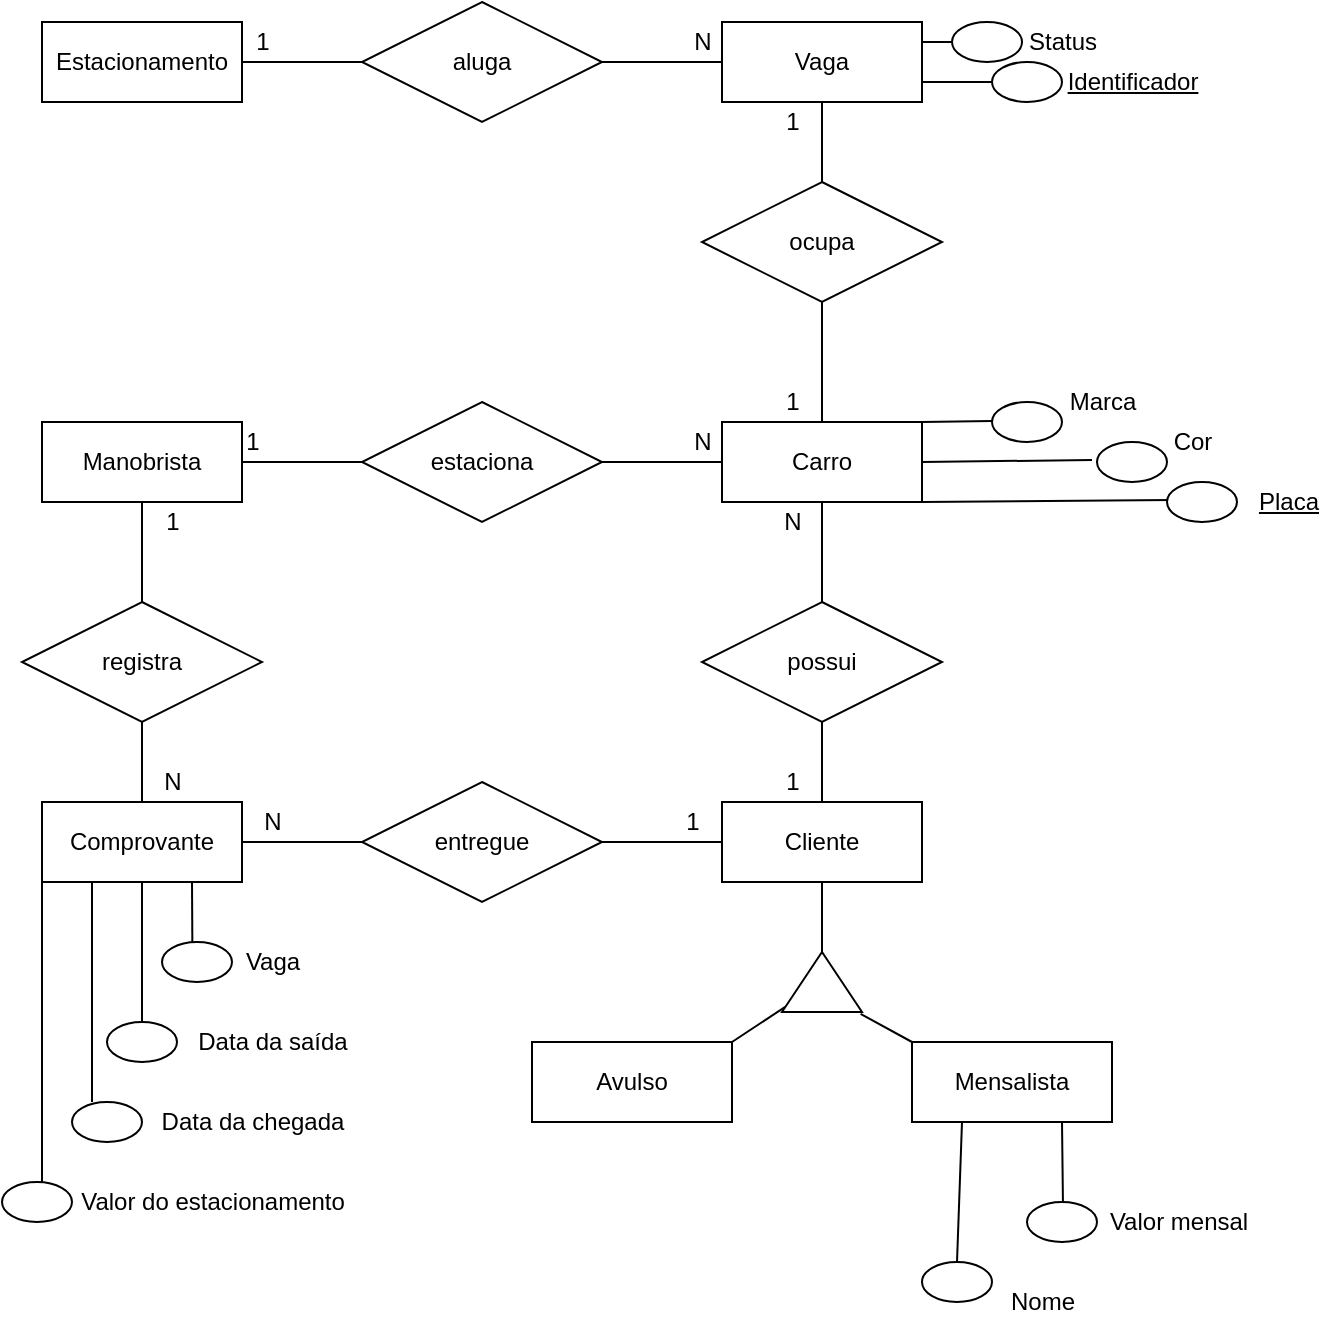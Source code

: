 <mxfile version="15.3.2" type="github">
  <diagram id="R2lEEEUBdFMjLlhIrx00" name="Page-1">
    <mxGraphModel dx="1240" dy="689" grid="1" gridSize="10" guides="1" tooltips="1" connect="1" arrows="1" fold="1" page="1" pageScale="1" pageWidth="850" pageHeight="1100" math="0" shadow="0" extFonts="Permanent Marker^https://fonts.googleapis.com/css?family=Permanent+Marker">
      <root>
        <mxCell id="0" />
        <mxCell id="1" parent="0" />
        <mxCell id="X2AATns9l1-VeJkWj69G-20" style="edgeStyle=orthogonalEdgeStyle;rounded=0;orthogonalLoop=1;jettySize=auto;html=1;endArrow=none;endFill=0;" edge="1" parent="1" source="X2AATns9l1-VeJkWj69G-4" target="X2AATns9l1-VeJkWj69G-9">
          <mxGeometry relative="1" as="geometry" />
        </mxCell>
        <mxCell id="X2AATns9l1-VeJkWj69G-4" value="Estacionamento" style="whiteSpace=wrap;html=1;align=center;" vertex="1" parent="1">
          <mxGeometry x="205" y="50" width="100" height="40" as="geometry" />
        </mxCell>
        <mxCell id="X2AATns9l1-VeJkWj69G-24" style="edgeStyle=orthogonalEdgeStyle;rounded=0;orthogonalLoop=1;jettySize=auto;html=1;exitX=0.5;exitY=1;exitDx=0;exitDy=0;entryX=0.5;entryY=0;entryDx=0;entryDy=0;endArrow=none;endFill=0;" edge="1" parent="1" source="X2AATns9l1-VeJkWj69G-5" target="X2AATns9l1-VeJkWj69G-10">
          <mxGeometry relative="1" as="geometry" />
        </mxCell>
        <mxCell id="X2AATns9l1-VeJkWj69G-60" style="edgeStyle=none;rounded=0;orthogonalLoop=1;jettySize=auto;html=1;exitX=1;exitY=0.75;exitDx=0;exitDy=0;endArrow=none;endFill=0;" edge="1" parent="1" source="X2AATns9l1-VeJkWj69G-5">
          <mxGeometry relative="1" as="geometry">
            <mxPoint x="680" y="80.059" as="targetPoint" />
          </mxGeometry>
        </mxCell>
        <mxCell id="X2AATns9l1-VeJkWj69G-65" style="edgeStyle=none;rounded=0;orthogonalLoop=1;jettySize=auto;html=1;exitX=1;exitY=0.25;exitDx=0;exitDy=0;endArrow=none;endFill=0;" edge="1" parent="1" source="X2AATns9l1-VeJkWj69G-5">
          <mxGeometry relative="1" as="geometry">
            <mxPoint x="660" y="60.059" as="targetPoint" />
          </mxGeometry>
        </mxCell>
        <mxCell id="X2AATns9l1-VeJkWj69G-5" value="Vaga" style="whiteSpace=wrap;html=1;align=center;" vertex="1" parent="1">
          <mxGeometry x="545" y="50" width="100" height="40" as="geometry" />
        </mxCell>
        <mxCell id="X2AATns9l1-VeJkWj69G-28" style="edgeStyle=orthogonalEdgeStyle;rounded=0;orthogonalLoop=1;jettySize=auto;html=1;exitX=0;exitY=0.5;exitDx=0;exitDy=0;endArrow=none;endFill=0;" edge="1" parent="1" source="X2AATns9l1-VeJkWj69G-6" target="X2AATns9l1-VeJkWj69G-11">
          <mxGeometry relative="1" as="geometry" />
        </mxCell>
        <mxCell id="X2AATns9l1-VeJkWj69G-34" style="edgeStyle=orthogonalEdgeStyle;rounded=0;orthogonalLoop=1;jettySize=auto;html=1;exitX=0.5;exitY=1;exitDx=0;exitDy=0;entryX=0.5;entryY=0;entryDx=0;entryDy=0;endArrow=none;endFill=0;" edge="1" parent="1" source="X2AATns9l1-VeJkWj69G-6" target="X2AATns9l1-VeJkWj69G-14">
          <mxGeometry relative="1" as="geometry" />
        </mxCell>
        <mxCell id="X2AATns9l1-VeJkWj69G-66" style="edgeStyle=none;rounded=0;orthogonalLoop=1;jettySize=auto;html=1;exitX=1;exitY=0;exitDx=0;exitDy=0;endArrow=none;endFill=0;" edge="1" parent="1" source="X2AATns9l1-VeJkWj69G-6">
          <mxGeometry relative="1" as="geometry">
            <mxPoint x="680" y="249.471" as="targetPoint" />
          </mxGeometry>
        </mxCell>
        <mxCell id="X2AATns9l1-VeJkWj69G-67" style="edgeStyle=none;rounded=0;orthogonalLoop=1;jettySize=auto;html=1;exitX=1;exitY=0.5;exitDx=0;exitDy=0;endArrow=none;endFill=0;" edge="1" parent="1" source="X2AATns9l1-VeJkWj69G-6">
          <mxGeometry relative="1" as="geometry">
            <mxPoint x="730" y="269" as="targetPoint" />
          </mxGeometry>
        </mxCell>
        <mxCell id="X2AATns9l1-VeJkWj69G-68" style="edgeStyle=none;rounded=0;orthogonalLoop=1;jettySize=auto;html=1;exitX=1;exitY=1;exitDx=0;exitDy=0;endArrow=none;endFill=0;" edge="1" parent="1" source="X2AATns9l1-VeJkWj69G-6">
          <mxGeometry relative="1" as="geometry">
            <mxPoint x="770" y="289" as="targetPoint" />
          </mxGeometry>
        </mxCell>
        <mxCell id="X2AATns9l1-VeJkWj69G-6" value="Carro" style="whiteSpace=wrap;html=1;align=center;" vertex="1" parent="1">
          <mxGeometry x="545" y="250" width="100" height="40" as="geometry" />
        </mxCell>
        <mxCell id="X2AATns9l1-VeJkWj69G-22" style="edgeStyle=orthogonalEdgeStyle;rounded=0;orthogonalLoop=1;jettySize=auto;html=1;exitX=1;exitY=0.5;exitDx=0;exitDy=0;entryX=0;entryY=0.5;entryDx=0;entryDy=0;endArrow=none;endFill=0;" edge="1" parent="1" source="X2AATns9l1-VeJkWj69G-9" target="X2AATns9l1-VeJkWj69G-5">
          <mxGeometry relative="1" as="geometry" />
        </mxCell>
        <mxCell id="X2AATns9l1-VeJkWj69G-9" value="aluga" style="shape=rhombus;perimeter=rhombusPerimeter;whiteSpace=wrap;html=1;align=center;" vertex="1" parent="1">
          <mxGeometry x="365" y="40" width="120" height="60" as="geometry" />
        </mxCell>
        <mxCell id="X2AATns9l1-VeJkWj69G-25" style="edgeStyle=orthogonalEdgeStyle;rounded=0;orthogonalLoop=1;jettySize=auto;html=1;exitX=0.5;exitY=1;exitDx=0;exitDy=0;entryX=0.5;entryY=0;entryDx=0;entryDy=0;endArrow=none;endFill=0;" edge="1" parent="1" source="X2AATns9l1-VeJkWj69G-10" target="X2AATns9l1-VeJkWj69G-6">
          <mxGeometry relative="1" as="geometry" />
        </mxCell>
        <mxCell id="X2AATns9l1-VeJkWj69G-10" value="ocupa" style="shape=rhombus;perimeter=rhombusPerimeter;whiteSpace=wrap;html=1;align=center;" vertex="1" parent="1">
          <mxGeometry x="535" y="130" width="120" height="60" as="geometry" />
        </mxCell>
        <mxCell id="X2AATns9l1-VeJkWj69G-29" style="edgeStyle=orthogonalEdgeStyle;rounded=0;orthogonalLoop=1;jettySize=auto;html=1;exitX=0;exitY=0.5;exitDx=0;exitDy=0;entryX=1;entryY=0.5;entryDx=0;entryDy=0;endArrow=none;endFill=0;" edge="1" parent="1" source="X2AATns9l1-VeJkWj69G-11" target="X2AATns9l1-VeJkWj69G-12">
          <mxGeometry relative="1" as="geometry" />
        </mxCell>
        <mxCell id="X2AATns9l1-VeJkWj69G-11" value="estaciona" style="shape=rhombus;perimeter=rhombusPerimeter;whiteSpace=wrap;html=1;align=center;" vertex="1" parent="1">
          <mxGeometry x="365" y="240" width="120" height="60" as="geometry" />
        </mxCell>
        <mxCell id="X2AATns9l1-VeJkWj69G-30" style="edgeStyle=orthogonalEdgeStyle;rounded=0;orthogonalLoop=1;jettySize=auto;html=1;exitX=0.5;exitY=1;exitDx=0;exitDy=0;entryX=0.5;entryY=0;entryDx=0;entryDy=0;endArrow=none;endFill=0;" edge="1" parent="1" source="X2AATns9l1-VeJkWj69G-12" target="X2AATns9l1-VeJkWj69G-13">
          <mxGeometry relative="1" as="geometry" />
        </mxCell>
        <mxCell id="X2AATns9l1-VeJkWj69G-12" value="Manobrista" style="whiteSpace=wrap;html=1;align=center;" vertex="1" parent="1">
          <mxGeometry x="205" y="250" width="100" height="40" as="geometry" />
        </mxCell>
        <mxCell id="X2AATns9l1-VeJkWj69G-33" style="edgeStyle=orthogonalEdgeStyle;rounded=0;orthogonalLoop=1;jettySize=auto;html=1;exitX=0.5;exitY=1;exitDx=0;exitDy=0;entryX=0.5;entryY=0;entryDx=0;entryDy=0;endArrow=none;endFill=0;" edge="1" parent="1" source="X2AATns9l1-VeJkWj69G-13" target="X2AATns9l1-VeJkWj69G-16">
          <mxGeometry relative="1" as="geometry" />
        </mxCell>
        <mxCell id="X2AATns9l1-VeJkWj69G-13" value="registra" style="shape=rhombus;perimeter=rhombusPerimeter;whiteSpace=wrap;html=1;align=center;" vertex="1" parent="1">
          <mxGeometry x="195" y="340" width="120" height="60" as="geometry" />
        </mxCell>
        <mxCell id="X2AATns9l1-VeJkWj69G-38" style="edgeStyle=orthogonalEdgeStyle;rounded=0;orthogonalLoop=1;jettySize=auto;html=1;exitX=0.5;exitY=1;exitDx=0;exitDy=0;entryX=0.5;entryY=0;entryDx=0;entryDy=0;endArrow=none;endFill=0;" edge="1" parent="1" source="X2AATns9l1-VeJkWj69G-14" target="X2AATns9l1-VeJkWj69G-15">
          <mxGeometry relative="1" as="geometry" />
        </mxCell>
        <mxCell id="X2AATns9l1-VeJkWj69G-14" value="possui" style="shape=rhombus;perimeter=rhombusPerimeter;whiteSpace=wrap;html=1;align=center;" vertex="1" parent="1">
          <mxGeometry x="535" y="340" width="120" height="60" as="geometry" />
        </mxCell>
        <mxCell id="X2AATns9l1-VeJkWj69G-40" style="edgeStyle=orthogonalEdgeStyle;rounded=0;orthogonalLoop=1;jettySize=auto;html=1;exitX=0.5;exitY=1;exitDx=0;exitDy=0;entryX=1;entryY=0.5;entryDx=0;entryDy=0;endArrow=none;endFill=0;" edge="1" parent="1" source="X2AATns9l1-VeJkWj69G-15" target="X2AATns9l1-VeJkWj69G-39">
          <mxGeometry relative="1" as="geometry" />
        </mxCell>
        <mxCell id="X2AATns9l1-VeJkWj69G-15" value="Cliente" style="whiteSpace=wrap;html=1;align=center;" vertex="1" parent="1">
          <mxGeometry x="545" y="440" width="100" height="40" as="geometry" />
        </mxCell>
        <mxCell id="X2AATns9l1-VeJkWj69G-91" style="edgeStyle=none;rounded=0;orthogonalLoop=1;jettySize=auto;html=1;exitX=0.25;exitY=1;exitDx=0;exitDy=0;endArrow=none;endFill=0;" edge="1" parent="1" source="X2AATns9l1-VeJkWj69G-16">
          <mxGeometry relative="1" as="geometry">
            <mxPoint x="230" y="590" as="targetPoint" />
          </mxGeometry>
        </mxCell>
        <mxCell id="X2AATns9l1-VeJkWj69G-92" style="edgeStyle=none;rounded=0;orthogonalLoop=1;jettySize=auto;html=1;exitX=0.5;exitY=1;exitDx=0;exitDy=0;endArrow=none;endFill=0;" edge="1" parent="1" source="X2AATns9l1-VeJkWj69G-16">
          <mxGeometry relative="1" as="geometry">
            <mxPoint x="255" y="550" as="targetPoint" />
          </mxGeometry>
        </mxCell>
        <mxCell id="X2AATns9l1-VeJkWj69G-93" style="edgeStyle=none;rounded=0;orthogonalLoop=1;jettySize=auto;html=1;exitX=0.75;exitY=1;exitDx=0;exitDy=0;endArrow=none;endFill=0;" edge="1" parent="1" source="X2AATns9l1-VeJkWj69G-16">
          <mxGeometry relative="1" as="geometry">
            <mxPoint x="280.176" y="510" as="targetPoint" />
          </mxGeometry>
        </mxCell>
        <mxCell id="X2AATns9l1-VeJkWj69G-94" style="edgeStyle=none;rounded=0;orthogonalLoop=1;jettySize=auto;html=1;exitX=0;exitY=1;exitDx=0;exitDy=0;endArrow=none;endFill=0;" edge="1" parent="1" source="X2AATns9l1-VeJkWj69G-16">
          <mxGeometry relative="1" as="geometry">
            <mxPoint x="205" y="630" as="targetPoint" />
          </mxGeometry>
        </mxCell>
        <mxCell id="X2AATns9l1-VeJkWj69G-16" value="Comprovante" style="whiteSpace=wrap;html=1;align=center;" vertex="1" parent="1">
          <mxGeometry x="205" y="440" width="100" height="40" as="geometry" />
        </mxCell>
        <mxCell id="X2AATns9l1-VeJkWj69G-36" style="edgeStyle=orthogonalEdgeStyle;rounded=0;orthogonalLoop=1;jettySize=auto;html=1;entryX=1;entryY=0.5;entryDx=0;entryDy=0;endArrow=none;endFill=0;" edge="1" parent="1" source="X2AATns9l1-VeJkWj69G-17" target="X2AATns9l1-VeJkWj69G-16">
          <mxGeometry relative="1" as="geometry" />
        </mxCell>
        <mxCell id="X2AATns9l1-VeJkWj69G-37" style="edgeStyle=orthogonalEdgeStyle;rounded=0;orthogonalLoop=1;jettySize=auto;html=1;exitX=1;exitY=0.5;exitDx=0;exitDy=0;entryX=0;entryY=0.5;entryDx=0;entryDy=0;endArrow=none;endFill=0;" edge="1" parent="1" source="X2AATns9l1-VeJkWj69G-17" target="X2AATns9l1-VeJkWj69G-15">
          <mxGeometry relative="1" as="geometry" />
        </mxCell>
        <mxCell id="X2AATns9l1-VeJkWj69G-17" value="entregue" style="shape=rhombus;perimeter=rhombusPerimeter;whiteSpace=wrap;html=1;align=center;" vertex="1" parent="1">
          <mxGeometry x="365" y="430" width="120" height="60" as="geometry" />
        </mxCell>
        <mxCell id="X2AATns9l1-VeJkWj69G-46" style="edgeStyle=none;rounded=0;orthogonalLoop=1;jettySize=auto;html=1;exitX=1;exitY=0;exitDx=0;exitDy=0;entryX=0.086;entryY=0.041;entryDx=0;entryDy=0;entryPerimeter=0;endArrow=none;endFill=0;" edge="1" parent="1" source="X2AATns9l1-VeJkWj69G-18" target="X2AATns9l1-VeJkWj69G-39">
          <mxGeometry relative="1" as="geometry" />
        </mxCell>
        <mxCell id="X2AATns9l1-VeJkWj69G-18" value="Avulso" style="whiteSpace=wrap;html=1;align=center;" vertex="1" parent="1">
          <mxGeometry x="450" y="560" width="100" height="40" as="geometry" />
        </mxCell>
        <mxCell id="X2AATns9l1-VeJkWj69G-44" style="rounded=0;orthogonalLoop=1;jettySize=auto;html=1;exitX=0;exitY=0;exitDx=0;exitDy=0;entryX=-0.031;entryY=0.982;entryDx=0;entryDy=0;entryPerimeter=0;endArrow=none;endFill=0;" edge="1" parent="1" source="X2AATns9l1-VeJkWj69G-19" target="X2AATns9l1-VeJkWj69G-39">
          <mxGeometry relative="1" as="geometry" />
        </mxCell>
        <mxCell id="X2AATns9l1-VeJkWj69G-78" style="edgeStyle=none;rounded=0;orthogonalLoop=1;jettySize=auto;html=1;exitX=0.75;exitY=1;exitDx=0;exitDy=0;endArrow=none;endFill=0;" edge="1" parent="1" source="X2AATns9l1-VeJkWj69G-19">
          <mxGeometry relative="1" as="geometry">
            <mxPoint x="715.471" y="640" as="targetPoint" />
          </mxGeometry>
        </mxCell>
        <mxCell id="X2AATns9l1-VeJkWj69G-19" value="Mensalista" style="whiteSpace=wrap;html=1;align=center;" vertex="1" parent="1">
          <mxGeometry x="640" y="560" width="100" height="40" as="geometry" />
        </mxCell>
        <mxCell id="X2AATns9l1-VeJkWj69G-21" value="1" style="text;html=1;align=center;verticalAlign=middle;resizable=0;points=[];autosize=1;strokeColor=none;fillColor=none;" vertex="1" parent="1">
          <mxGeometry x="305" y="50" width="20" height="20" as="geometry" />
        </mxCell>
        <mxCell id="X2AATns9l1-VeJkWj69G-23" value="N" style="text;html=1;align=center;verticalAlign=middle;resizable=0;points=[];autosize=1;strokeColor=none;fillColor=none;" vertex="1" parent="1">
          <mxGeometry x="525" y="50" width="20" height="20" as="geometry" />
        </mxCell>
        <mxCell id="X2AATns9l1-VeJkWj69G-26" value="1" style="text;html=1;align=center;verticalAlign=middle;resizable=0;points=[];autosize=1;strokeColor=none;fillColor=none;" vertex="1" parent="1">
          <mxGeometry x="570" y="90" width="20" height="20" as="geometry" />
        </mxCell>
        <mxCell id="X2AATns9l1-VeJkWj69G-27" value="1" style="text;html=1;align=center;verticalAlign=middle;resizable=0;points=[];autosize=1;strokeColor=none;fillColor=none;" vertex="1" parent="1">
          <mxGeometry x="570" y="230" width="20" height="20" as="geometry" />
        </mxCell>
        <mxCell id="X2AATns9l1-VeJkWj69G-31" value="1" style="text;html=1;align=center;verticalAlign=middle;resizable=0;points=[];autosize=1;strokeColor=none;fillColor=none;" vertex="1" parent="1">
          <mxGeometry x="300" y="250" width="20" height="20" as="geometry" />
        </mxCell>
        <mxCell id="X2AATns9l1-VeJkWj69G-32" value="N" style="text;html=1;align=center;verticalAlign=middle;resizable=0;points=[];autosize=1;strokeColor=none;fillColor=none;" vertex="1" parent="1">
          <mxGeometry x="525" y="250" width="20" height="20" as="geometry" />
        </mxCell>
        <mxCell id="X2AATns9l1-VeJkWj69G-39" value="" style="triangle;whiteSpace=wrap;html=1;rotation=-90;" vertex="1" parent="1">
          <mxGeometry x="580" y="510" width="30" height="40" as="geometry" />
        </mxCell>
        <mxCell id="X2AATns9l1-VeJkWj69G-47" value="1" style="text;html=1;align=center;verticalAlign=middle;resizable=0;points=[];autosize=1;strokeColor=none;fillColor=none;" vertex="1" parent="1">
          <mxGeometry x="260" y="290" width="20" height="20" as="geometry" />
        </mxCell>
        <mxCell id="X2AATns9l1-VeJkWj69G-48" value="N" style="text;html=1;align=center;verticalAlign=middle;resizable=0;points=[];autosize=1;strokeColor=none;fillColor=none;" vertex="1" parent="1">
          <mxGeometry x="260" y="420" width="20" height="20" as="geometry" />
        </mxCell>
        <mxCell id="X2AATns9l1-VeJkWj69G-49" value="1" style="text;html=1;align=center;verticalAlign=middle;resizable=0;points=[];autosize=1;strokeColor=none;fillColor=none;" vertex="1" parent="1">
          <mxGeometry x="570" y="420" width="20" height="20" as="geometry" />
        </mxCell>
        <mxCell id="X2AATns9l1-VeJkWj69G-50" value="N" style="text;html=1;align=center;verticalAlign=middle;resizable=0;points=[];autosize=1;strokeColor=none;fillColor=none;" vertex="1" parent="1">
          <mxGeometry x="570" y="290" width="20" height="20" as="geometry" />
        </mxCell>
        <mxCell id="X2AATns9l1-VeJkWj69G-51" value="N" style="text;html=1;align=center;verticalAlign=middle;resizable=0;points=[];autosize=1;strokeColor=none;fillColor=none;" vertex="1" parent="1">
          <mxGeometry x="310" y="440" width="20" height="20" as="geometry" />
        </mxCell>
        <mxCell id="X2AATns9l1-VeJkWj69G-52" value="1" style="text;html=1;align=center;verticalAlign=middle;resizable=0;points=[];autosize=1;strokeColor=none;fillColor=none;" vertex="1" parent="1">
          <mxGeometry x="520" y="440" width="20" height="20" as="geometry" />
        </mxCell>
        <mxCell id="X2AATns9l1-VeJkWj69G-61" value="" style="ellipse;whiteSpace=wrap;html=1;align=right;direction=west;" vertex="1" parent="1">
          <mxGeometry x="660" y="50" width="35" height="20" as="geometry" />
        </mxCell>
        <mxCell id="X2AATns9l1-VeJkWj69G-62" value="" style="ellipse;whiteSpace=wrap;html=1;align=right;direction=west;" vertex="1" parent="1">
          <mxGeometry x="680" y="70" width="35" height="20" as="geometry" />
        </mxCell>
        <mxCell id="X2AATns9l1-VeJkWj69G-63" value="Status" style="text;html=1;align=center;verticalAlign=middle;resizable=0;points=[];autosize=1;strokeColor=none;fillColor=none;" vertex="1" parent="1">
          <mxGeometry x="690" y="50" width="50" height="20" as="geometry" />
        </mxCell>
        <mxCell id="X2AATns9l1-VeJkWj69G-64" value="&lt;u&gt;Identificador&lt;/u&gt;" style="text;html=1;align=center;verticalAlign=middle;resizable=0;points=[];autosize=1;strokeColor=none;fillColor=none;" vertex="1" parent="1">
          <mxGeometry x="710" y="70" width="80" height="20" as="geometry" />
        </mxCell>
        <mxCell id="X2AATns9l1-VeJkWj69G-69" value="" style="ellipse;whiteSpace=wrap;html=1;align=right;direction=west;" vertex="1" parent="1">
          <mxGeometry x="732.5" y="260" width="35" height="20" as="geometry" />
        </mxCell>
        <mxCell id="X2AATns9l1-VeJkWj69G-70" value="" style="ellipse;whiteSpace=wrap;html=1;align=right;direction=west;" vertex="1" parent="1">
          <mxGeometry x="680" y="240" width="35" height="20" as="geometry" />
        </mxCell>
        <mxCell id="X2AATns9l1-VeJkWj69G-71" value="" style="ellipse;whiteSpace=wrap;html=1;align=right;direction=west;" vertex="1" parent="1">
          <mxGeometry x="767.5" y="280" width="35" height="20" as="geometry" />
        </mxCell>
        <mxCell id="X2AATns9l1-VeJkWj69G-74" value="Marca" style="text;html=1;align=center;verticalAlign=middle;resizable=0;points=[];autosize=1;strokeColor=none;fillColor=none;" vertex="1" parent="1">
          <mxGeometry x="710" y="230" width="50" height="20" as="geometry" />
        </mxCell>
        <mxCell id="X2AATns9l1-VeJkWj69G-75" value="Cor" style="text;html=1;align=center;verticalAlign=middle;resizable=0;points=[];autosize=1;strokeColor=none;fillColor=none;" vertex="1" parent="1">
          <mxGeometry x="765" y="250" width="30" height="20" as="geometry" />
        </mxCell>
        <mxCell id="X2AATns9l1-VeJkWj69G-76" value="&lt;u&gt;Placa&lt;/u&gt;" style="text;html=1;align=center;verticalAlign=middle;resizable=0;points=[];autosize=1;strokeColor=none;fillColor=none;" vertex="1" parent="1">
          <mxGeometry x="802.5" y="280" width="50" height="20" as="geometry" />
        </mxCell>
        <mxCell id="X2AATns9l1-VeJkWj69G-90" style="edgeStyle=none;rounded=0;orthogonalLoop=1;jettySize=auto;html=1;exitX=0.5;exitY=1;exitDx=0;exitDy=0;entryX=0.25;entryY=1;entryDx=0;entryDy=0;endArrow=none;endFill=0;" edge="1" parent="1" source="X2AATns9l1-VeJkWj69G-80" target="X2AATns9l1-VeJkWj69G-19">
          <mxGeometry relative="1" as="geometry" />
        </mxCell>
        <mxCell id="X2AATns9l1-VeJkWj69G-80" value="" style="ellipse;whiteSpace=wrap;html=1;align=right;direction=west;" vertex="1" parent="1">
          <mxGeometry x="645" y="670" width="35" height="20" as="geometry" />
        </mxCell>
        <mxCell id="X2AATns9l1-VeJkWj69G-81" value="" style="ellipse;whiteSpace=wrap;html=1;align=right;direction=west;" vertex="1" parent="1">
          <mxGeometry x="697.5" y="640" width="35" height="20" as="geometry" />
        </mxCell>
        <mxCell id="X2AATns9l1-VeJkWj69G-82" value="" style="ellipse;whiteSpace=wrap;html=1;align=right;direction=west;" vertex="1" parent="1">
          <mxGeometry x="185" y="630" width="35" height="20" as="geometry" />
        </mxCell>
        <mxCell id="X2AATns9l1-VeJkWj69G-83" value="" style="ellipse;whiteSpace=wrap;html=1;align=right;direction=west;" vertex="1" parent="1">
          <mxGeometry x="220" y="590" width="35" height="20" as="geometry" />
        </mxCell>
        <mxCell id="X2AATns9l1-VeJkWj69G-84" value="" style="ellipse;whiteSpace=wrap;html=1;align=right;direction=west;" vertex="1" parent="1">
          <mxGeometry x="237.5" y="550" width="35" height="20" as="geometry" />
        </mxCell>
        <mxCell id="X2AATns9l1-VeJkWj69G-85" value="" style="ellipse;whiteSpace=wrap;html=1;align=right;direction=west;" vertex="1" parent="1">
          <mxGeometry x="265" y="510" width="35" height="20" as="geometry" />
        </mxCell>
        <mxCell id="X2AATns9l1-VeJkWj69G-88" value="Valor mensal" style="text;html=1;align=center;verticalAlign=middle;resizable=0;points=[];autosize=1;strokeColor=none;fillColor=none;" vertex="1" parent="1">
          <mxGeometry x="732.5" y="640" width="80" height="20" as="geometry" />
        </mxCell>
        <mxCell id="X2AATns9l1-VeJkWj69G-89" value="Nome" style="text;html=1;align=center;verticalAlign=middle;resizable=0;points=[];autosize=1;strokeColor=none;fillColor=none;" vertex="1" parent="1">
          <mxGeometry x="680" y="680" width="50" height="20" as="geometry" />
        </mxCell>
        <mxCell id="X2AATns9l1-VeJkWj69G-95" value="Valor do estacionamento" style="text;html=1;align=center;verticalAlign=middle;resizable=0;points=[];autosize=1;strokeColor=none;fillColor=none;" vertex="1" parent="1">
          <mxGeometry x="215" y="630" width="150" height="20" as="geometry" />
        </mxCell>
        <mxCell id="X2AATns9l1-VeJkWj69G-96" value="Data da saída" style="text;html=1;align=center;verticalAlign=middle;resizable=0;points=[];autosize=1;strokeColor=none;fillColor=none;" vertex="1" parent="1">
          <mxGeometry x="275" y="550" width="90" height="20" as="geometry" />
        </mxCell>
        <mxCell id="X2AATns9l1-VeJkWj69G-97" value="Data da chegada" style="text;html=1;align=center;verticalAlign=middle;resizable=0;points=[];autosize=1;strokeColor=none;fillColor=none;" vertex="1" parent="1">
          <mxGeometry x="255" y="590" width="110" height="20" as="geometry" />
        </mxCell>
        <mxCell id="X2AATns9l1-VeJkWj69G-99" value="Vaga" style="text;html=1;align=center;verticalAlign=middle;resizable=0;points=[];autosize=1;strokeColor=none;fillColor=none;" vertex="1" parent="1">
          <mxGeometry x="300" y="510" width="40" height="20" as="geometry" />
        </mxCell>
      </root>
    </mxGraphModel>
  </diagram>
</mxfile>
